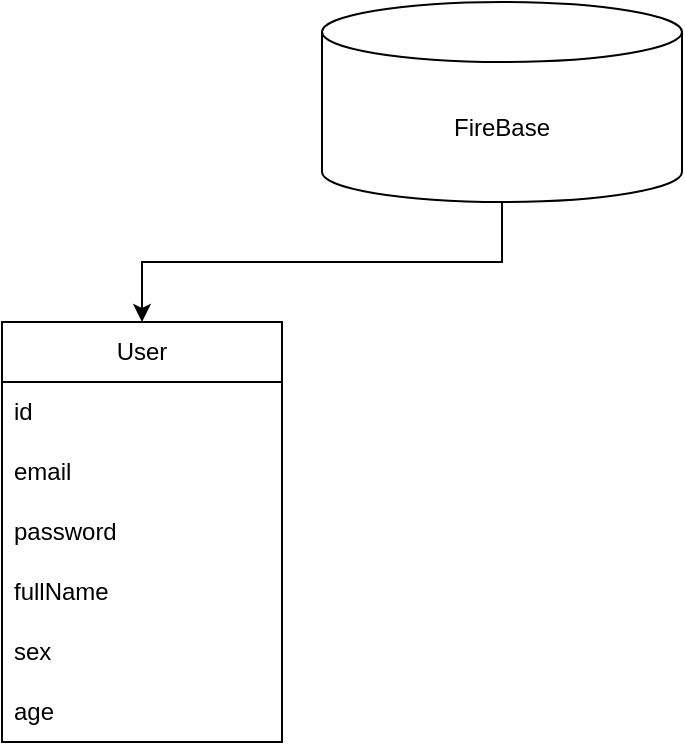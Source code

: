 <mxfile version="25.0.3">
  <diagram name="Page-1" id="Q-nyS9KuIVmueJ5uQd6U">
    <mxGraphModel dx="970" dy="621" grid="1" gridSize="10" guides="1" tooltips="1" connect="1" arrows="1" fold="1" page="1" pageScale="1" pageWidth="3300" pageHeight="4681" math="0" shadow="0">
      <root>
        <mxCell id="0" />
        <mxCell id="1" parent="0" />
        <mxCell id="6NZrqVtdTn9HIjlQaNLJ-13" value="User" style="swimlane;fontStyle=0;childLayout=stackLayout;horizontal=1;startSize=30;horizontalStack=0;resizeParent=1;resizeParentMax=0;resizeLast=0;collapsible=1;marginBottom=0;whiteSpace=wrap;html=1;" vertex="1" parent="1">
          <mxGeometry x="560" y="560" width="140" height="210" as="geometry" />
        </mxCell>
        <mxCell id="6NZrqVtdTn9HIjlQaNLJ-15" value="id" style="text;strokeColor=none;fillColor=none;align=left;verticalAlign=middle;spacingLeft=4;spacingRight=4;overflow=hidden;points=[[0,0.5],[1,0.5]];portConstraint=eastwest;rotatable=0;whiteSpace=wrap;html=1;" vertex="1" parent="6NZrqVtdTn9HIjlQaNLJ-13">
          <mxGeometry y="30" width="140" height="30" as="geometry" />
        </mxCell>
        <mxCell id="6NZrqVtdTn9HIjlQaNLJ-14" value="email" style="text;strokeColor=none;fillColor=none;align=left;verticalAlign=middle;spacingLeft=4;spacingRight=4;overflow=hidden;points=[[0,0.5],[1,0.5]];portConstraint=eastwest;rotatable=0;whiteSpace=wrap;html=1;" vertex="1" parent="6NZrqVtdTn9HIjlQaNLJ-13">
          <mxGeometry y="60" width="140" height="30" as="geometry" />
        </mxCell>
        <mxCell id="6NZrqVtdTn9HIjlQaNLJ-24" value="password" style="text;strokeColor=none;fillColor=none;align=left;verticalAlign=middle;spacingLeft=4;spacingRight=4;overflow=hidden;points=[[0,0.5],[1,0.5]];portConstraint=eastwest;rotatable=0;whiteSpace=wrap;html=1;" vertex="1" parent="6NZrqVtdTn9HIjlQaNLJ-13">
          <mxGeometry y="90" width="140" height="30" as="geometry" />
        </mxCell>
        <mxCell id="6NZrqVtdTn9HIjlQaNLJ-25" value="fullName" style="text;strokeColor=none;fillColor=none;align=left;verticalAlign=middle;spacingLeft=4;spacingRight=4;overflow=hidden;points=[[0,0.5],[1,0.5]];portConstraint=eastwest;rotatable=0;whiteSpace=wrap;html=1;" vertex="1" parent="6NZrqVtdTn9HIjlQaNLJ-13">
          <mxGeometry y="120" width="140" height="30" as="geometry" />
        </mxCell>
        <mxCell id="6NZrqVtdTn9HIjlQaNLJ-22" value="sex" style="text;strokeColor=none;fillColor=none;align=left;verticalAlign=middle;spacingLeft=4;spacingRight=4;overflow=hidden;points=[[0,0.5],[1,0.5]];portConstraint=eastwest;rotatable=0;whiteSpace=wrap;html=1;" vertex="1" parent="6NZrqVtdTn9HIjlQaNLJ-13">
          <mxGeometry y="150" width="140" height="30" as="geometry" />
        </mxCell>
        <mxCell id="6NZrqVtdTn9HIjlQaNLJ-23" value="age" style="text;strokeColor=none;fillColor=none;align=left;verticalAlign=middle;spacingLeft=4;spacingRight=4;overflow=hidden;points=[[0,0.5],[1,0.5]];portConstraint=eastwest;rotatable=0;whiteSpace=wrap;html=1;" vertex="1" parent="6NZrqVtdTn9HIjlQaNLJ-13">
          <mxGeometry y="180" width="140" height="30" as="geometry" />
        </mxCell>
        <mxCell id="6NZrqVtdTn9HIjlQaNLJ-26" style="edgeStyle=orthogonalEdgeStyle;rounded=0;orthogonalLoop=1;jettySize=auto;html=1;exitX=0.5;exitY=1;exitDx=0;exitDy=0;exitPerimeter=0;entryX=0.5;entryY=0;entryDx=0;entryDy=0;" edge="1" parent="1" source="6NZrqVtdTn9HIjlQaNLJ-21" target="6NZrqVtdTn9HIjlQaNLJ-13">
          <mxGeometry relative="1" as="geometry" />
        </mxCell>
        <mxCell id="6NZrqVtdTn9HIjlQaNLJ-21" value="FireBase" style="shape=cylinder3;whiteSpace=wrap;html=1;boundedLbl=1;backgroundOutline=1;size=15;" vertex="1" parent="1">
          <mxGeometry x="720" y="400" width="180" height="100" as="geometry" />
        </mxCell>
      </root>
    </mxGraphModel>
  </diagram>
</mxfile>
